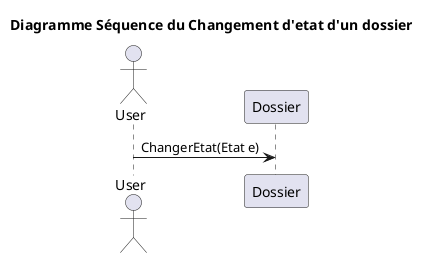 @startuml

title Diagramme Séquence du Changement d'etat d'un dossier

actor User as U
U -> Dossier:ChangerEtat(Etat e)
@enduml
